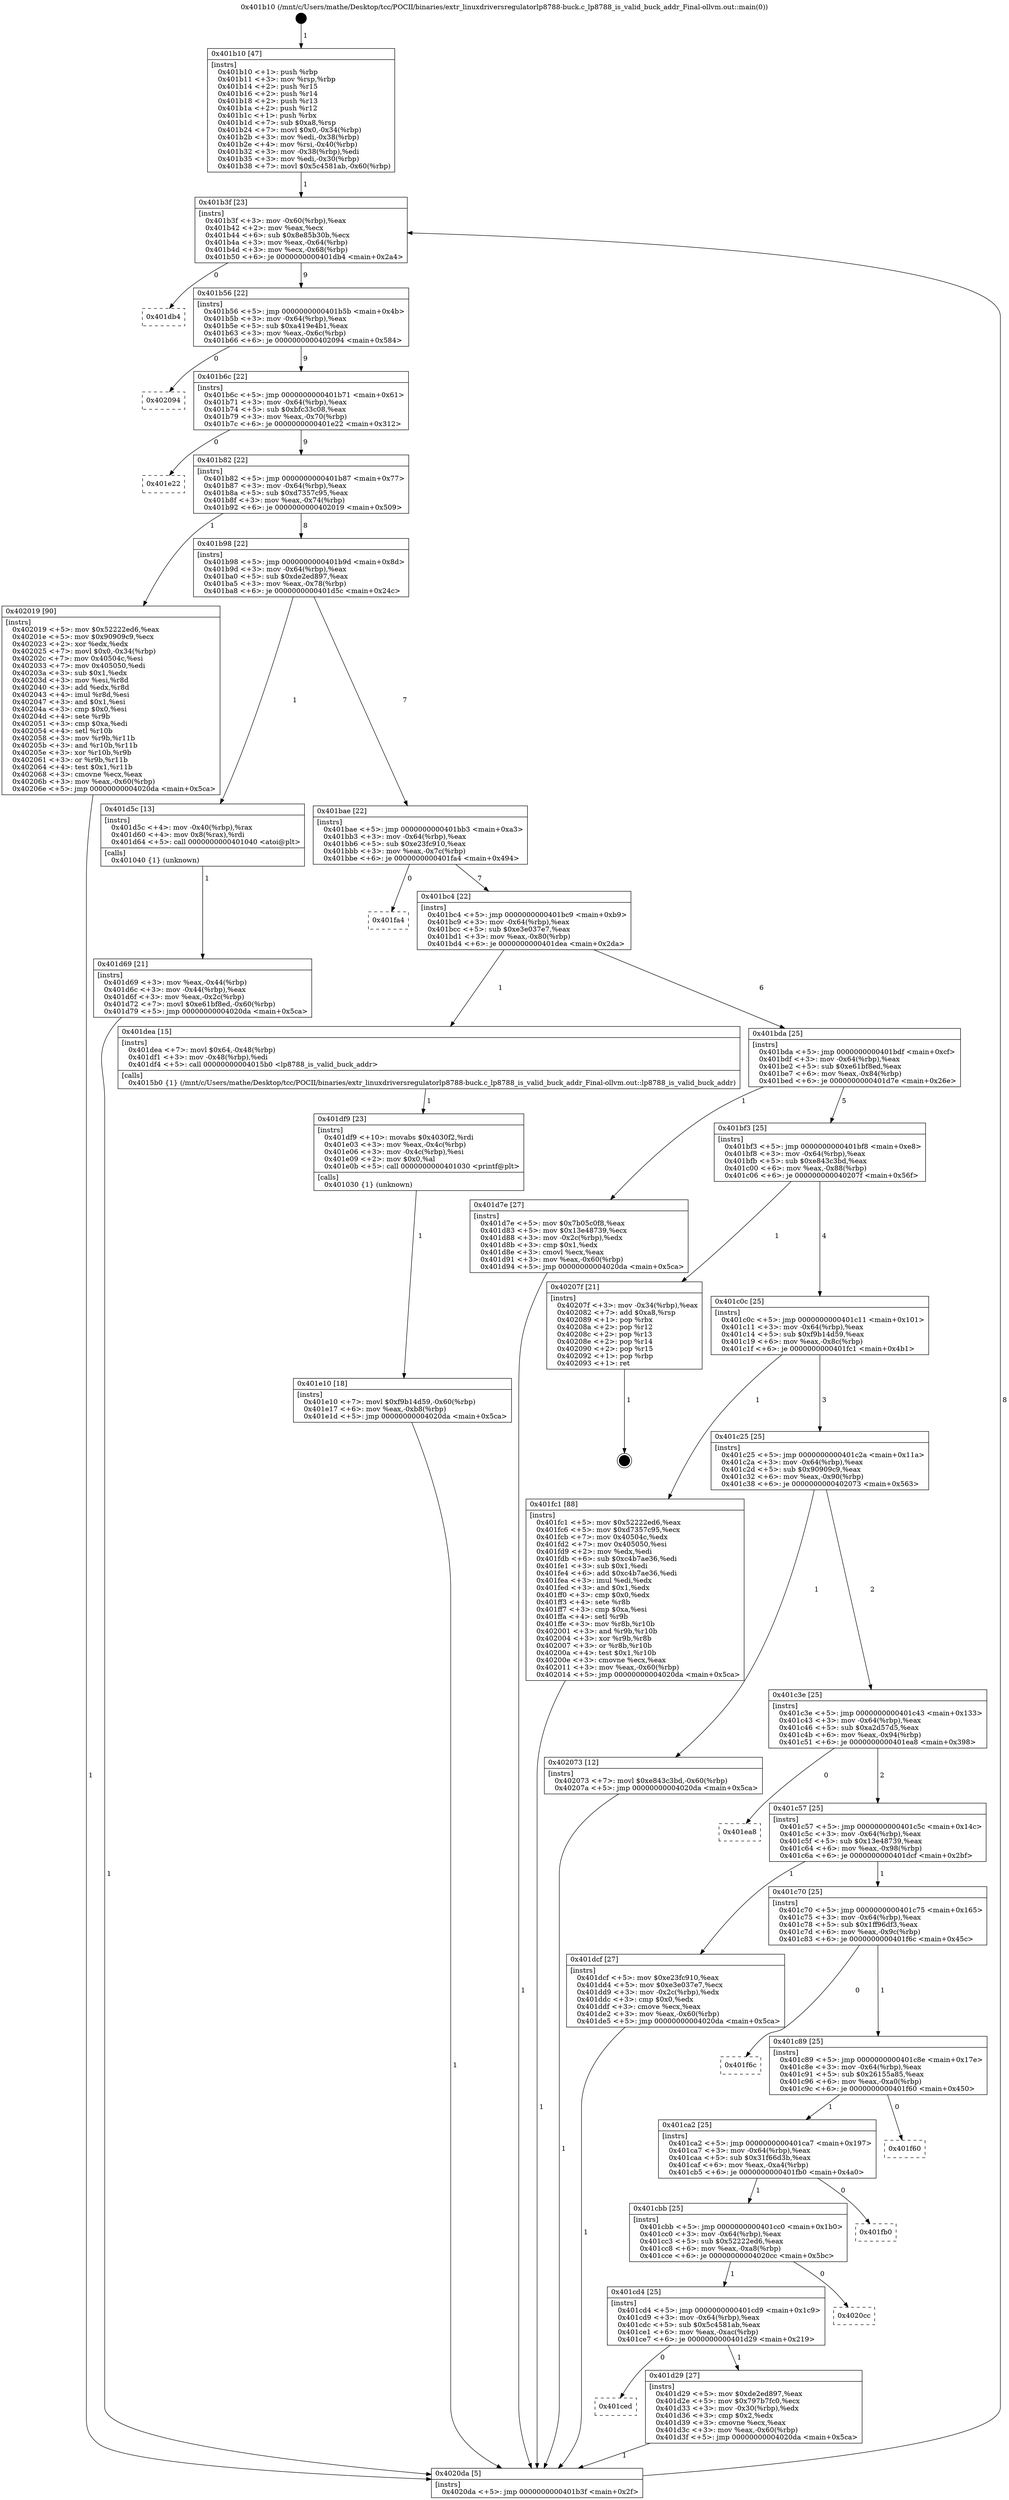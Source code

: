 digraph "0x401b10" {
  label = "0x401b10 (/mnt/c/Users/mathe/Desktop/tcc/POCII/binaries/extr_linuxdriversregulatorlp8788-buck.c_lp8788_is_valid_buck_addr_Final-ollvm.out::main(0))"
  labelloc = "t"
  node[shape=record]

  Entry [label="",width=0.3,height=0.3,shape=circle,fillcolor=black,style=filled]
  "0x401b3f" [label="{
     0x401b3f [23]\l
     | [instrs]\l
     &nbsp;&nbsp;0x401b3f \<+3\>: mov -0x60(%rbp),%eax\l
     &nbsp;&nbsp;0x401b42 \<+2\>: mov %eax,%ecx\l
     &nbsp;&nbsp;0x401b44 \<+6\>: sub $0x8e85b30b,%ecx\l
     &nbsp;&nbsp;0x401b4a \<+3\>: mov %eax,-0x64(%rbp)\l
     &nbsp;&nbsp;0x401b4d \<+3\>: mov %ecx,-0x68(%rbp)\l
     &nbsp;&nbsp;0x401b50 \<+6\>: je 0000000000401db4 \<main+0x2a4\>\l
  }"]
  "0x401db4" [label="{
     0x401db4\l
  }", style=dashed]
  "0x401b56" [label="{
     0x401b56 [22]\l
     | [instrs]\l
     &nbsp;&nbsp;0x401b56 \<+5\>: jmp 0000000000401b5b \<main+0x4b\>\l
     &nbsp;&nbsp;0x401b5b \<+3\>: mov -0x64(%rbp),%eax\l
     &nbsp;&nbsp;0x401b5e \<+5\>: sub $0xa419e4b1,%eax\l
     &nbsp;&nbsp;0x401b63 \<+3\>: mov %eax,-0x6c(%rbp)\l
     &nbsp;&nbsp;0x401b66 \<+6\>: je 0000000000402094 \<main+0x584\>\l
  }"]
  Exit [label="",width=0.3,height=0.3,shape=circle,fillcolor=black,style=filled,peripheries=2]
  "0x402094" [label="{
     0x402094\l
  }", style=dashed]
  "0x401b6c" [label="{
     0x401b6c [22]\l
     | [instrs]\l
     &nbsp;&nbsp;0x401b6c \<+5\>: jmp 0000000000401b71 \<main+0x61\>\l
     &nbsp;&nbsp;0x401b71 \<+3\>: mov -0x64(%rbp),%eax\l
     &nbsp;&nbsp;0x401b74 \<+5\>: sub $0xbfc33c08,%eax\l
     &nbsp;&nbsp;0x401b79 \<+3\>: mov %eax,-0x70(%rbp)\l
     &nbsp;&nbsp;0x401b7c \<+6\>: je 0000000000401e22 \<main+0x312\>\l
  }"]
  "0x401e10" [label="{
     0x401e10 [18]\l
     | [instrs]\l
     &nbsp;&nbsp;0x401e10 \<+7\>: movl $0xf9b14d59,-0x60(%rbp)\l
     &nbsp;&nbsp;0x401e17 \<+6\>: mov %eax,-0xb8(%rbp)\l
     &nbsp;&nbsp;0x401e1d \<+5\>: jmp 00000000004020da \<main+0x5ca\>\l
  }"]
  "0x401e22" [label="{
     0x401e22\l
  }", style=dashed]
  "0x401b82" [label="{
     0x401b82 [22]\l
     | [instrs]\l
     &nbsp;&nbsp;0x401b82 \<+5\>: jmp 0000000000401b87 \<main+0x77\>\l
     &nbsp;&nbsp;0x401b87 \<+3\>: mov -0x64(%rbp),%eax\l
     &nbsp;&nbsp;0x401b8a \<+5\>: sub $0xd7357c95,%eax\l
     &nbsp;&nbsp;0x401b8f \<+3\>: mov %eax,-0x74(%rbp)\l
     &nbsp;&nbsp;0x401b92 \<+6\>: je 0000000000402019 \<main+0x509\>\l
  }"]
  "0x401df9" [label="{
     0x401df9 [23]\l
     | [instrs]\l
     &nbsp;&nbsp;0x401df9 \<+10\>: movabs $0x4030f2,%rdi\l
     &nbsp;&nbsp;0x401e03 \<+3\>: mov %eax,-0x4c(%rbp)\l
     &nbsp;&nbsp;0x401e06 \<+3\>: mov -0x4c(%rbp),%esi\l
     &nbsp;&nbsp;0x401e09 \<+2\>: mov $0x0,%al\l
     &nbsp;&nbsp;0x401e0b \<+5\>: call 0000000000401030 \<printf@plt\>\l
     | [calls]\l
     &nbsp;&nbsp;0x401030 \{1\} (unknown)\l
  }"]
  "0x402019" [label="{
     0x402019 [90]\l
     | [instrs]\l
     &nbsp;&nbsp;0x402019 \<+5\>: mov $0x52222ed6,%eax\l
     &nbsp;&nbsp;0x40201e \<+5\>: mov $0x90909c9,%ecx\l
     &nbsp;&nbsp;0x402023 \<+2\>: xor %edx,%edx\l
     &nbsp;&nbsp;0x402025 \<+7\>: movl $0x0,-0x34(%rbp)\l
     &nbsp;&nbsp;0x40202c \<+7\>: mov 0x40504c,%esi\l
     &nbsp;&nbsp;0x402033 \<+7\>: mov 0x405050,%edi\l
     &nbsp;&nbsp;0x40203a \<+3\>: sub $0x1,%edx\l
     &nbsp;&nbsp;0x40203d \<+3\>: mov %esi,%r8d\l
     &nbsp;&nbsp;0x402040 \<+3\>: add %edx,%r8d\l
     &nbsp;&nbsp;0x402043 \<+4\>: imul %r8d,%esi\l
     &nbsp;&nbsp;0x402047 \<+3\>: and $0x1,%esi\l
     &nbsp;&nbsp;0x40204a \<+3\>: cmp $0x0,%esi\l
     &nbsp;&nbsp;0x40204d \<+4\>: sete %r9b\l
     &nbsp;&nbsp;0x402051 \<+3\>: cmp $0xa,%edi\l
     &nbsp;&nbsp;0x402054 \<+4\>: setl %r10b\l
     &nbsp;&nbsp;0x402058 \<+3\>: mov %r9b,%r11b\l
     &nbsp;&nbsp;0x40205b \<+3\>: and %r10b,%r11b\l
     &nbsp;&nbsp;0x40205e \<+3\>: xor %r10b,%r9b\l
     &nbsp;&nbsp;0x402061 \<+3\>: or %r9b,%r11b\l
     &nbsp;&nbsp;0x402064 \<+4\>: test $0x1,%r11b\l
     &nbsp;&nbsp;0x402068 \<+3\>: cmovne %ecx,%eax\l
     &nbsp;&nbsp;0x40206b \<+3\>: mov %eax,-0x60(%rbp)\l
     &nbsp;&nbsp;0x40206e \<+5\>: jmp 00000000004020da \<main+0x5ca\>\l
  }"]
  "0x401b98" [label="{
     0x401b98 [22]\l
     | [instrs]\l
     &nbsp;&nbsp;0x401b98 \<+5\>: jmp 0000000000401b9d \<main+0x8d\>\l
     &nbsp;&nbsp;0x401b9d \<+3\>: mov -0x64(%rbp),%eax\l
     &nbsp;&nbsp;0x401ba0 \<+5\>: sub $0xde2ed897,%eax\l
     &nbsp;&nbsp;0x401ba5 \<+3\>: mov %eax,-0x78(%rbp)\l
     &nbsp;&nbsp;0x401ba8 \<+6\>: je 0000000000401d5c \<main+0x24c\>\l
  }"]
  "0x401d69" [label="{
     0x401d69 [21]\l
     | [instrs]\l
     &nbsp;&nbsp;0x401d69 \<+3\>: mov %eax,-0x44(%rbp)\l
     &nbsp;&nbsp;0x401d6c \<+3\>: mov -0x44(%rbp),%eax\l
     &nbsp;&nbsp;0x401d6f \<+3\>: mov %eax,-0x2c(%rbp)\l
     &nbsp;&nbsp;0x401d72 \<+7\>: movl $0xe61bf8ed,-0x60(%rbp)\l
     &nbsp;&nbsp;0x401d79 \<+5\>: jmp 00000000004020da \<main+0x5ca\>\l
  }"]
  "0x401d5c" [label="{
     0x401d5c [13]\l
     | [instrs]\l
     &nbsp;&nbsp;0x401d5c \<+4\>: mov -0x40(%rbp),%rax\l
     &nbsp;&nbsp;0x401d60 \<+4\>: mov 0x8(%rax),%rdi\l
     &nbsp;&nbsp;0x401d64 \<+5\>: call 0000000000401040 \<atoi@plt\>\l
     | [calls]\l
     &nbsp;&nbsp;0x401040 \{1\} (unknown)\l
  }"]
  "0x401bae" [label="{
     0x401bae [22]\l
     | [instrs]\l
     &nbsp;&nbsp;0x401bae \<+5\>: jmp 0000000000401bb3 \<main+0xa3\>\l
     &nbsp;&nbsp;0x401bb3 \<+3\>: mov -0x64(%rbp),%eax\l
     &nbsp;&nbsp;0x401bb6 \<+5\>: sub $0xe23fc910,%eax\l
     &nbsp;&nbsp;0x401bbb \<+3\>: mov %eax,-0x7c(%rbp)\l
     &nbsp;&nbsp;0x401bbe \<+6\>: je 0000000000401fa4 \<main+0x494\>\l
  }"]
  "0x401b10" [label="{
     0x401b10 [47]\l
     | [instrs]\l
     &nbsp;&nbsp;0x401b10 \<+1\>: push %rbp\l
     &nbsp;&nbsp;0x401b11 \<+3\>: mov %rsp,%rbp\l
     &nbsp;&nbsp;0x401b14 \<+2\>: push %r15\l
     &nbsp;&nbsp;0x401b16 \<+2\>: push %r14\l
     &nbsp;&nbsp;0x401b18 \<+2\>: push %r13\l
     &nbsp;&nbsp;0x401b1a \<+2\>: push %r12\l
     &nbsp;&nbsp;0x401b1c \<+1\>: push %rbx\l
     &nbsp;&nbsp;0x401b1d \<+7\>: sub $0xa8,%rsp\l
     &nbsp;&nbsp;0x401b24 \<+7\>: movl $0x0,-0x34(%rbp)\l
     &nbsp;&nbsp;0x401b2b \<+3\>: mov %edi,-0x38(%rbp)\l
     &nbsp;&nbsp;0x401b2e \<+4\>: mov %rsi,-0x40(%rbp)\l
     &nbsp;&nbsp;0x401b32 \<+3\>: mov -0x38(%rbp),%edi\l
     &nbsp;&nbsp;0x401b35 \<+3\>: mov %edi,-0x30(%rbp)\l
     &nbsp;&nbsp;0x401b38 \<+7\>: movl $0x5c4581ab,-0x60(%rbp)\l
  }"]
  "0x401fa4" [label="{
     0x401fa4\l
  }", style=dashed]
  "0x401bc4" [label="{
     0x401bc4 [22]\l
     | [instrs]\l
     &nbsp;&nbsp;0x401bc4 \<+5\>: jmp 0000000000401bc9 \<main+0xb9\>\l
     &nbsp;&nbsp;0x401bc9 \<+3\>: mov -0x64(%rbp),%eax\l
     &nbsp;&nbsp;0x401bcc \<+5\>: sub $0xe3e037e7,%eax\l
     &nbsp;&nbsp;0x401bd1 \<+3\>: mov %eax,-0x80(%rbp)\l
     &nbsp;&nbsp;0x401bd4 \<+6\>: je 0000000000401dea \<main+0x2da\>\l
  }"]
  "0x4020da" [label="{
     0x4020da [5]\l
     | [instrs]\l
     &nbsp;&nbsp;0x4020da \<+5\>: jmp 0000000000401b3f \<main+0x2f\>\l
  }"]
  "0x401dea" [label="{
     0x401dea [15]\l
     | [instrs]\l
     &nbsp;&nbsp;0x401dea \<+7\>: movl $0x64,-0x48(%rbp)\l
     &nbsp;&nbsp;0x401df1 \<+3\>: mov -0x48(%rbp),%edi\l
     &nbsp;&nbsp;0x401df4 \<+5\>: call 00000000004015b0 \<lp8788_is_valid_buck_addr\>\l
     | [calls]\l
     &nbsp;&nbsp;0x4015b0 \{1\} (/mnt/c/Users/mathe/Desktop/tcc/POCII/binaries/extr_linuxdriversregulatorlp8788-buck.c_lp8788_is_valid_buck_addr_Final-ollvm.out::lp8788_is_valid_buck_addr)\l
  }"]
  "0x401bda" [label="{
     0x401bda [25]\l
     | [instrs]\l
     &nbsp;&nbsp;0x401bda \<+5\>: jmp 0000000000401bdf \<main+0xcf\>\l
     &nbsp;&nbsp;0x401bdf \<+3\>: mov -0x64(%rbp),%eax\l
     &nbsp;&nbsp;0x401be2 \<+5\>: sub $0xe61bf8ed,%eax\l
     &nbsp;&nbsp;0x401be7 \<+6\>: mov %eax,-0x84(%rbp)\l
     &nbsp;&nbsp;0x401bed \<+6\>: je 0000000000401d7e \<main+0x26e\>\l
  }"]
  "0x401ced" [label="{
     0x401ced\l
  }", style=dashed]
  "0x401d7e" [label="{
     0x401d7e [27]\l
     | [instrs]\l
     &nbsp;&nbsp;0x401d7e \<+5\>: mov $0x7b05c0f8,%eax\l
     &nbsp;&nbsp;0x401d83 \<+5\>: mov $0x13e48739,%ecx\l
     &nbsp;&nbsp;0x401d88 \<+3\>: mov -0x2c(%rbp),%edx\l
     &nbsp;&nbsp;0x401d8b \<+3\>: cmp $0x1,%edx\l
     &nbsp;&nbsp;0x401d8e \<+3\>: cmovl %ecx,%eax\l
     &nbsp;&nbsp;0x401d91 \<+3\>: mov %eax,-0x60(%rbp)\l
     &nbsp;&nbsp;0x401d94 \<+5\>: jmp 00000000004020da \<main+0x5ca\>\l
  }"]
  "0x401bf3" [label="{
     0x401bf3 [25]\l
     | [instrs]\l
     &nbsp;&nbsp;0x401bf3 \<+5\>: jmp 0000000000401bf8 \<main+0xe8\>\l
     &nbsp;&nbsp;0x401bf8 \<+3\>: mov -0x64(%rbp),%eax\l
     &nbsp;&nbsp;0x401bfb \<+5\>: sub $0xe843c3bd,%eax\l
     &nbsp;&nbsp;0x401c00 \<+6\>: mov %eax,-0x88(%rbp)\l
     &nbsp;&nbsp;0x401c06 \<+6\>: je 000000000040207f \<main+0x56f\>\l
  }"]
  "0x401d29" [label="{
     0x401d29 [27]\l
     | [instrs]\l
     &nbsp;&nbsp;0x401d29 \<+5\>: mov $0xde2ed897,%eax\l
     &nbsp;&nbsp;0x401d2e \<+5\>: mov $0x797b7fc0,%ecx\l
     &nbsp;&nbsp;0x401d33 \<+3\>: mov -0x30(%rbp),%edx\l
     &nbsp;&nbsp;0x401d36 \<+3\>: cmp $0x2,%edx\l
     &nbsp;&nbsp;0x401d39 \<+3\>: cmovne %ecx,%eax\l
     &nbsp;&nbsp;0x401d3c \<+3\>: mov %eax,-0x60(%rbp)\l
     &nbsp;&nbsp;0x401d3f \<+5\>: jmp 00000000004020da \<main+0x5ca\>\l
  }"]
  "0x40207f" [label="{
     0x40207f [21]\l
     | [instrs]\l
     &nbsp;&nbsp;0x40207f \<+3\>: mov -0x34(%rbp),%eax\l
     &nbsp;&nbsp;0x402082 \<+7\>: add $0xa8,%rsp\l
     &nbsp;&nbsp;0x402089 \<+1\>: pop %rbx\l
     &nbsp;&nbsp;0x40208a \<+2\>: pop %r12\l
     &nbsp;&nbsp;0x40208c \<+2\>: pop %r13\l
     &nbsp;&nbsp;0x40208e \<+2\>: pop %r14\l
     &nbsp;&nbsp;0x402090 \<+2\>: pop %r15\l
     &nbsp;&nbsp;0x402092 \<+1\>: pop %rbp\l
     &nbsp;&nbsp;0x402093 \<+1\>: ret\l
  }"]
  "0x401c0c" [label="{
     0x401c0c [25]\l
     | [instrs]\l
     &nbsp;&nbsp;0x401c0c \<+5\>: jmp 0000000000401c11 \<main+0x101\>\l
     &nbsp;&nbsp;0x401c11 \<+3\>: mov -0x64(%rbp),%eax\l
     &nbsp;&nbsp;0x401c14 \<+5\>: sub $0xf9b14d59,%eax\l
     &nbsp;&nbsp;0x401c19 \<+6\>: mov %eax,-0x8c(%rbp)\l
     &nbsp;&nbsp;0x401c1f \<+6\>: je 0000000000401fc1 \<main+0x4b1\>\l
  }"]
  "0x401cd4" [label="{
     0x401cd4 [25]\l
     | [instrs]\l
     &nbsp;&nbsp;0x401cd4 \<+5\>: jmp 0000000000401cd9 \<main+0x1c9\>\l
     &nbsp;&nbsp;0x401cd9 \<+3\>: mov -0x64(%rbp),%eax\l
     &nbsp;&nbsp;0x401cdc \<+5\>: sub $0x5c4581ab,%eax\l
     &nbsp;&nbsp;0x401ce1 \<+6\>: mov %eax,-0xac(%rbp)\l
     &nbsp;&nbsp;0x401ce7 \<+6\>: je 0000000000401d29 \<main+0x219\>\l
  }"]
  "0x401fc1" [label="{
     0x401fc1 [88]\l
     | [instrs]\l
     &nbsp;&nbsp;0x401fc1 \<+5\>: mov $0x52222ed6,%eax\l
     &nbsp;&nbsp;0x401fc6 \<+5\>: mov $0xd7357c95,%ecx\l
     &nbsp;&nbsp;0x401fcb \<+7\>: mov 0x40504c,%edx\l
     &nbsp;&nbsp;0x401fd2 \<+7\>: mov 0x405050,%esi\l
     &nbsp;&nbsp;0x401fd9 \<+2\>: mov %edx,%edi\l
     &nbsp;&nbsp;0x401fdb \<+6\>: sub $0xc4b7ae36,%edi\l
     &nbsp;&nbsp;0x401fe1 \<+3\>: sub $0x1,%edi\l
     &nbsp;&nbsp;0x401fe4 \<+6\>: add $0xc4b7ae36,%edi\l
     &nbsp;&nbsp;0x401fea \<+3\>: imul %edi,%edx\l
     &nbsp;&nbsp;0x401fed \<+3\>: and $0x1,%edx\l
     &nbsp;&nbsp;0x401ff0 \<+3\>: cmp $0x0,%edx\l
     &nbsp;&nbsp;0x401ff3 \<+4\>: sete %r8b\l
     &nbsp;&nbsp;0x401ff7 \<+3\>: cmp $0xa,%esi\l
     &nbsp;&nbsp;0x401ffa \<+4\>: setl %r9b\l
     &nbsp;&nbsp;0x401ffe \<+3\>: mov %r8b,%r10b\l
     &nbsp;&nbsp;0x402001 \<+3\>: and %r9b,%r10b\l
     &nbsp;&nbsp;0x402004 \<+3\>: xor %r9b,%r8b\l
     &nbsp;&nbsp;0x402007 \<+3\>: or %r8b,%r10b\l
     &nbsp;&nbsp;0x40200a \<+4\>: test $0x1,%r10b\l
     &nbsp;&nbsp;0x40200e \<+3\>: cmovne %ecx,%eax\l
     &nbsp;&nbsp;0x402011 \<+3\>: mov %eax,-0x60(%rbp)\l
     &nbsp;&nbsp;0x402014 \<+5\>: jmp 00000000004020da \<main+0x5ca\>\l
  }"]
  "0x401c25" [label="{
     0x401c25 [25]\l
     | [instrs]\l
     &nbsp;&nbsp;0x401c25 \<+5\>: jmp 0000000000401c2a \<main+0x11a\>\l
     &nbsp;&nbsp;0x401c2a \<+3\>: mov -0x64(%rbp),%eax\l
     &nbsp;&nbsp;0x401c2d \<+5\>: sub $0x90909c9,%eax\l
     &nbsp;&nbsp;0x401c32 \<+6\>: mov %eax,-0x90(%rbp)\l
     &nbsp;&nbsp;0x401c38 \<+6\>: je 0000000000402073 \<main+0x563\>\l
  }"]
  "0x4020cc" [label="{
     0x4020cc\l
  }", style=dashed]
  "0x402073" [label="{
     0x402073 [12]\l
     | [instrs]\l
     &nbsp;&nbsp;0x402073 \<+7\>: movl $0xe843c3bd,-0x60(%rbp)\l
     &nbsp;&nbsp;0x40207a \<+5\>: jmp 00000000004020da \<main+0x5ca\>\l
  }"]
  "0x401c3e" [label="{
     0x401c3e [25]\l
     | [instrs]\l
     &nbsp;&nbsp;0x401c3e \<+5\>: jmp 0000000000401c43 \<main+0x133\>\l
     &nbsp;&nbsp;0x401c43 \<+3\>: mov -0x64(%rbp),%eax\l
     &nbsp;&nbsp;0x401c46 \<+5\>: sub $0xa2d57d5,%eax\l
     &nbsp;&nbsp;0x401c4b \<+6\>: mov %eax,-0x94(%rbp)\l
     &nbsp;&nbsp;0x401c51 \<+6\>: je 0000000000401ea8 \<main+0x398\>\l
  }"]
  "0x401cbb" [label="{
     0x401cbb [25]\l
     | [instrs]\l
     &nbsp;&nbsp;0x401cbb \<+5\>: jmp 0000000000401cc0 \<main+0x1b0\>\l
     &nbsp;&nbsp;0x401cc0 \<+3\>: mov -0x64(%rbp),%eax\l
     &nbsp;&nbsp;0x401cc3 \<+5\>: sub $0x52222ed6,%eax\l
     &nbsp;&nbsp;0x401cc8 \<+6\>: mov %eax,-0xa8(%rbp)\l
     &nbsp;&nbsp;0x401cce \<+6\>: je 00000000004020cc \<main+0x5bc\>\l
  }"]
  "0x401ea8" [label="{
     0x401ea8\l
  }", style=dashed]
  "0x401c57" [label="{
     0x401c57 [25]\l
     | [instrs]\l
     &nbsp;&nbsp;0x401c57 \<+5\>: jmp 0000000000401c5c \<main+0x14c\>\l
     &nbsp;&nbsp;0x401c5c \<+3\>: mov -0x64(%rbp),%eax\l
     &nbsp;&nbsp;0x401c5f \<+5\>: sub $0x13e48739,%eax\l
     &nbsp;&nbsp;0x401c64 \<+6\>: mov %eax,-0x98(%rbp)\l
     &nbsp;&nbsp;0x401c6a \<+6\>: je 0000000000401dcf \<main+0x2bf\>\l
  }"]
  "0x401fb0" [label="{
     0x401fb0\l
  }", style=dashed]
  "0x401dcf" [label="{
     0x401dcf [27]\l
     | [instrs]\l
     &nbsp;&nbsp;0x401dcf \<+5\>: mov $0xe23fc910,%eax\l
     &nbsp;&nbsp;0x401dd4 \<+5\>: mov $0xe3e037e7,%ecx\l
     &nbsp;&nbsp;0x401dd9 \<+3\>: mov -0x2c(%rbp),%edx\l
     &nbsp;&nbsp;0x401ddc \<+3\>: cmp $0x0,%edx\l
     &nbsp;&nbsp;0x401ddf \<+3\>: cmove %ecx,%eax\l
     &nbsp;&nbsp;0x401de2 \<+3\>: mov %eax,-0x60(%rbp)\l
     &nbsp;&nbsp;0x401de5 \<+5\>: jmp 00000000004020da \<main+0x5ca\>\l
  }"]
  "0x401c70" [label="{
     0x401c70 [25]\l
     | [instrs]\l
     &nbsp;&nbsp;0x401c70 \<+5\>: jmp 0000000000401c75 \<main+0x165\>\l
     &nbsp;&nbsp;0x401c75 \<+3\>: mov -0x64(%rbp),%eax\l
     &nbsp;&nbsp;0x401c78 \<+5\>: sub $0x1ff96df3,%eax\l
     &nbsp;&nbsp;0x401c7d \<+6\>: mov %eax,-0x9c(%rbp)\l
     &nbsp;&nbsp;0x401c83 \<+6\>: je 0000000000401f6c \<main+0x45c\>\l
  }"]
  "0x401ca2" [label="{
     0x401ca2 [25]\l
     | [instrs]\l
     &nbsp;&nbsp;0x401ca2 \<+5\>: jmp 0000000000401ca7 \<main+0x197\>\l
     &nbsp;&nbsp;0x401ca7 \<+3\>: mov -0x64(%rbp),%eax\l
     &nbsp;&nbsp;0x401caa \<+5\>: sub $0x31f66d3b,%eax\l
     &nbsp;&nbsp;0x401caf \<+6\>: mov %eax,-0xa4(%rbp)\l
     &nbsp;&nbsp;0x401cb5 \<+6\>: je 0000000000401fb0 \<main+0x4a0\>\l
  }"]
  "0x401f6c" [label="{
     0x401f6c\l
  }", style=dashed]
  "0x401c89" [label="{
     0x401c89 [25]\l
     | [instrs]\l
     &nbsp;&nbsp;0x401c89 \<+5\>: jmp 0000000000401c8e \<main+0x17e\>\l
     &nbsp;&nbsp;0x401c8e \<+3\>: mov -0x64(%rbp),%eax\l
     &nbsp;&nbsp;0x401c91 \<+5\>: sub $0x26155a85,%eax\l
     &nbsp;&nbsp;0x401c96 \<+6\>: mov %eax,-0xa0(%rbp)\l
     &nbsp;&nbsp;0x401c9c \<+6\>: je 0000000000401f60 \<main+0x450\>\l
  }"]
  "0x401f60" [label="{
     0x401f60\l
  }", style=dashed]
  Entry -> "0x401b10" [label=" 1"]
  "0x401b3f" -> "0x401db4" [label=" 0"]
  "0x401b3f" -> "0x401b56" [label=" 9"]
  "0x40207f" -> Exit [label=" 1"]
  "0x401b56" -> "0x402094" [label=" 0"]
  "0x401b56" -> "0x401b6c" [label=" 9"]
  "0x402073" -> "0x4020da" [label=" 1"]
  "0x401b6c" -> "0x401e22" [label=" 0"]
  "0x401b6c" -> "0x401b82" [label=" 9"]
  "0x402019" -> "0x4020da" [label=" 1"]
  "0x401b82" -> "0x402019" [label=" 1"]
  "0x401b82" -> "0x401b98" [label=" 8"]
  "0x401fc1" -> "0x4020da" [label=" 1"]
  "0x401b98" -> "0x401d5c" [label=" 1"]
  "0x401b98" -> "0x401bae" [label=" 7"]
  "0x401e10" -> "0x4020da" [label=" 1"]
  "0x401bae" -> "0x401fa4" [label=" 0"]
  "0x401bae" -> "0x401bc4" [label=" 7"]
  "0x401df9" -> "0x401e10" [label=" 1"]
  "0x401bc4" -> "0x401dea" [label=" 1"]
  "0x401bc4" -> "0x401bda" [label=" 6"]
  "0x401dea" -> "0x401df9" [label=" 1"]
  "0x401bda" -> "0x401d7e" [label=" 1"]
  "0x401bda" -> "0x401bf3" [label=" 5"]
  "0x401dcf" -> "0x4020da" [label=" 1"]
  "0x401bf3" -> "0x40207f" [label=" 1"]
  "0x401bf3" -> "0x401c0c" [label=" 4"]
  "0x401d7e" -> "0x4020da" [label=" 1"]
  "0x401c0c" -> "0x401fc1" [label=" 1"]
  "0x401c0c" -> "0x401c25" [label=" 3"]
  "0x401d5c" -> "0x401d69" [label=" 1"]
  "0x401c25" -> "0x402073" [label=" 1"]
  "0x401c25" -> "0x401c3e" [label=" 2"]
  "0x4020da" -> "0x401b3f" [label=" 8"]
  "0x401c3e" -> "0x401ea8" [label=" 0"]
  "0x401c3e" -> "0x401c57" [label=" 2"]
  "0x401d29" -> "0x4020da" [label=" 1"]
  "0x401c57" -> "0x401dcf" [label=" 1"]
  "0x401c57" -> "0x401c70" [label=" 1"]
  "0x401cd4" -> "0x401ced" [label=" 0"]
  "0x401c70" -> "0x401f6c" [label=" 0"]
  "0x401c70" -> "0x401c89" [label=" 1"]
  "0x401d69" -> "0x4020da" [label=" 1"]
  "0x401c89" -> "0x401f60" [label=" 0"]
  "0x401c89" -> "0x401ca2" [label=" 1"]
  "0x401cd4" -> "0x401d29" [label=" 1"]
  "0x401ca2" -> "0x401fb0" [label=" 0"]
  "0x401ca2" -> "0x401cbb" [label=" 1"]
  "0x401b10" -> "0x401b3f" [label=" 1"]
  "0x401cbb" -> "0x4020cc" [label=" 0"]
  "0x401cbb" -> "0x401cd4" [label=" 1"]
}
